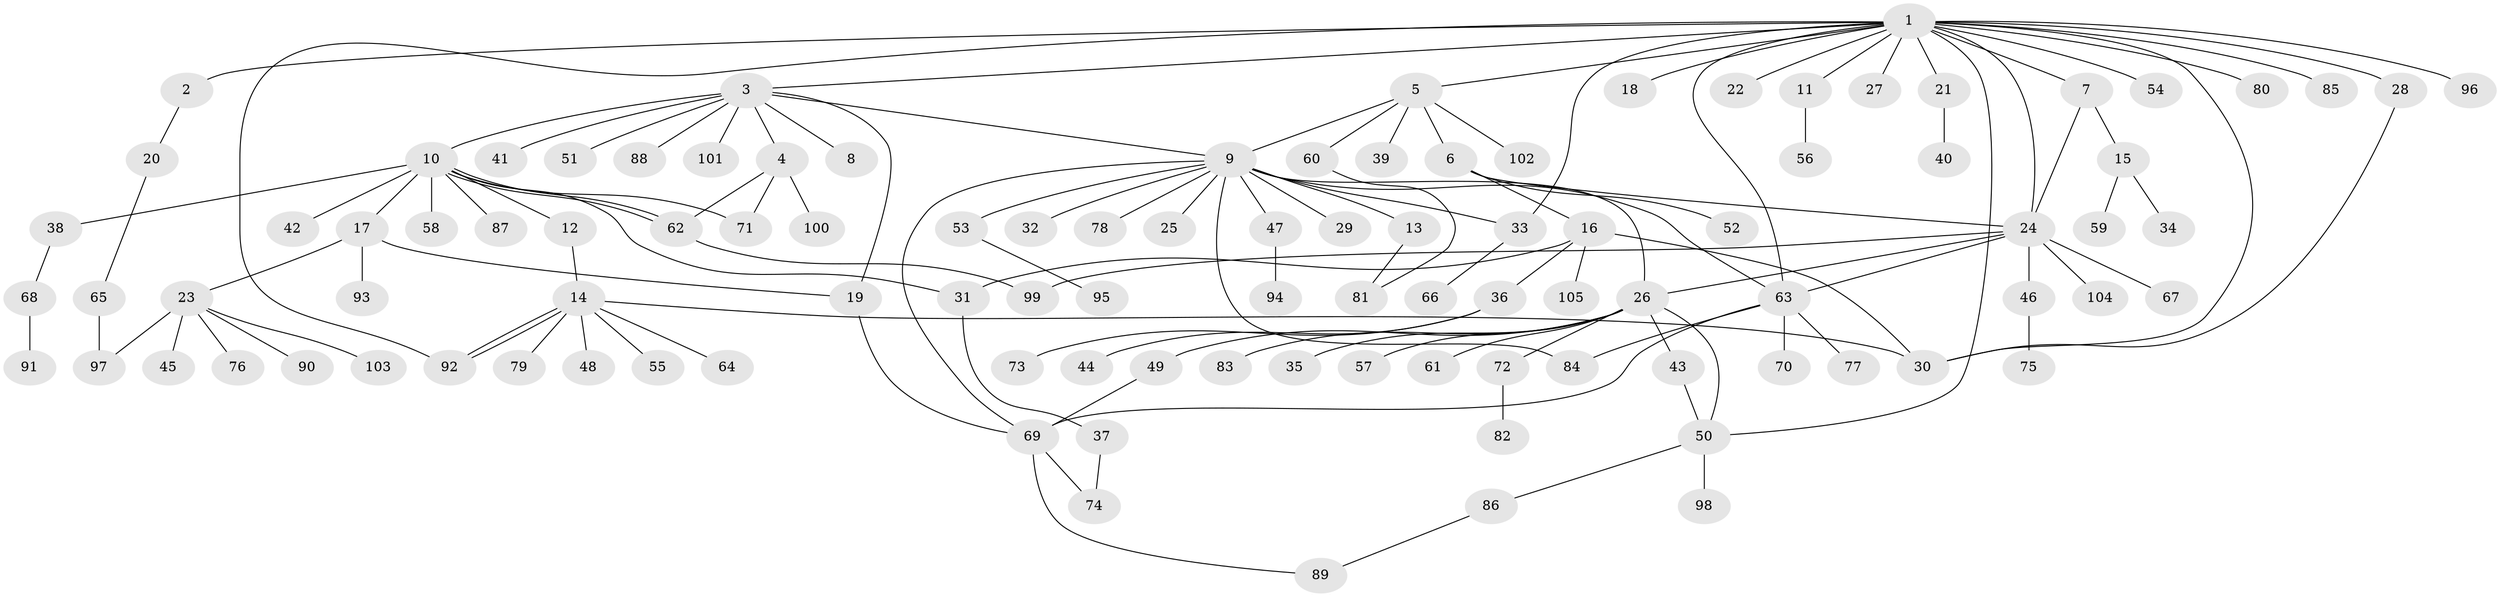 // Generated by graph-tools (version 1.1) at 2025/48/03/09/25 04:48:19]
// undirected, 105 vertices, 132 edges
graph export_dot {
graph [start="1"]
  node [color=gray90,style=filled];
  1;
  2;
  3;
  4;
  5;
  6;
  7;
  8;
  9;
  10;
  11;
  12;
  13;
  14;
  15;
  16;
  17;
  18;
  19;
  20;
  21;
  22;
  23;
  24;
  25;
  26;
  27;
  28;
  29;
  30;
  31;
  32;
  33;
  34;
  35;
  36;
  37;
  38;
  39;
  40;
  41;
  42;
  43;
  44;
  45;
  46;
  47;
  48;
  49;
  50;
  51;
  52;
  53;
  54;
  55;
  56;
  57;
  58;
  59;
  60;
  61;
  62;
  63;
  64;
  65;
  66;
  67;
  68;
  69;
  70;
  71;
  72;
  73;
  74;
  75;
  76;
  77;
  78;
  79;
  80;
  81;
  82;
  83;
  84;
  85;
  86;
  87;
  88;
  89;
  90;
  91;
  92;
  93;
  94;
  95;
  96;
  97;
  98;
  99;
  100;
  101;
  102;
  103;
  104;
  105;
  1 -- 2;
  1 -- 3;
  1 -- 5;
  1 -- 7;
  1 -- 11;
  1 -- 18;
  1 -- 21;
  1 -- 22;
  1 -- 24;
  1 -- 27;
  1 -- 28;
  1 -- 30;
  1 -- 33;
  1 -- 50;
  1 -- 54;
  1 -- 63;
  1 -- 80;
  1 -- 85;
  1 -- 92;
  1 -- 96;
  2 -- 20;
  3 -- 4;
  3 -- 8;
  3 -- 9;
  3 -- 10;
  3 -- 19;
  3 -- 41;
  3 -- 51;
  3 -- 88;
  3 -- 101;
  4 -- 62;
  4 -- 71;
  4 -- 100;
  5 -- 6;
  5 -- 9;
  5 -- 39;
  5 -- 60;
  5 -- 102;
  6 -- 16;
  6 -- 24;
  6 -- 52;
  7 -- 15;
  7 -- 24;
  9 -- 13;
  9 -- 25;
  9 -- 26;
  9 -- 29;
  9 -- 32;
  9 -- 33;
  9 -- 47;
  9 -- 53;
  9 -- 63;
  9 -- 69;
  9 -- 78;
  9 -- 84;
  10 -- 12;
  10 -- 17;
  10 -- 31;
  10 -- 38;
  10 -- 42;
  10 -- 58;
  10 -- 62;
  10 -- 62;
  10 -- 71;
  10 -- 87;
  11 -- 56;
  12 -- 14;
  13 -- 81;
  14 -- 30;
  14 -- 48;
  14 -- 55;
  14 -- 64;
  14 -- 79;
  14 -- 92;
  14 -- 92;
  15 -- 34;
  15 -- 59;
  16 -- 30;
  16 -- 31;
  16 -- 36;
  16 -- 105;
  17 -- 19;
  17 -- 23;
  17 -- 93;
  19 -- 69;
  20 -- 65;
  21 -- 40;
  23 -- 45;
  23 -- 76;
  23 -- 90;
  23 -- 97;
  23 -- 103;
  24 -- 26;
  24 -- 46;
  24 -- 63;
  24 -- 67;
  24 -- 99;
  24 -- 104;
  26 -- 35;
  26 -- 43;
  26 -- 49;
  26 -- 50;
  26 -- 57;
  26 -- 61;
  26 -- 72;
  26 -- 83;
  28 -- 30;
  31 -- 37;
  33 -- 66;
  36 -- 44;
  36 -- 73;
  37 -- 74;
  38 -- 68;
  43 -- 50;
  46 -- 75;
  47 -- 94;
  49 -- 69;
  50 -- 86;
  50 -- 98;
  53 -- 95;
  60 -- 81;
  62 -- 99;
  63 -- 69;
  63 -- 70;
  63 -- 77;
  63 -- 84;
  65 -- 97;
  68 -- 91;
  69 -- 74;
  69 -- 89;
  72 -- 82;
  86 -- 89;
}
